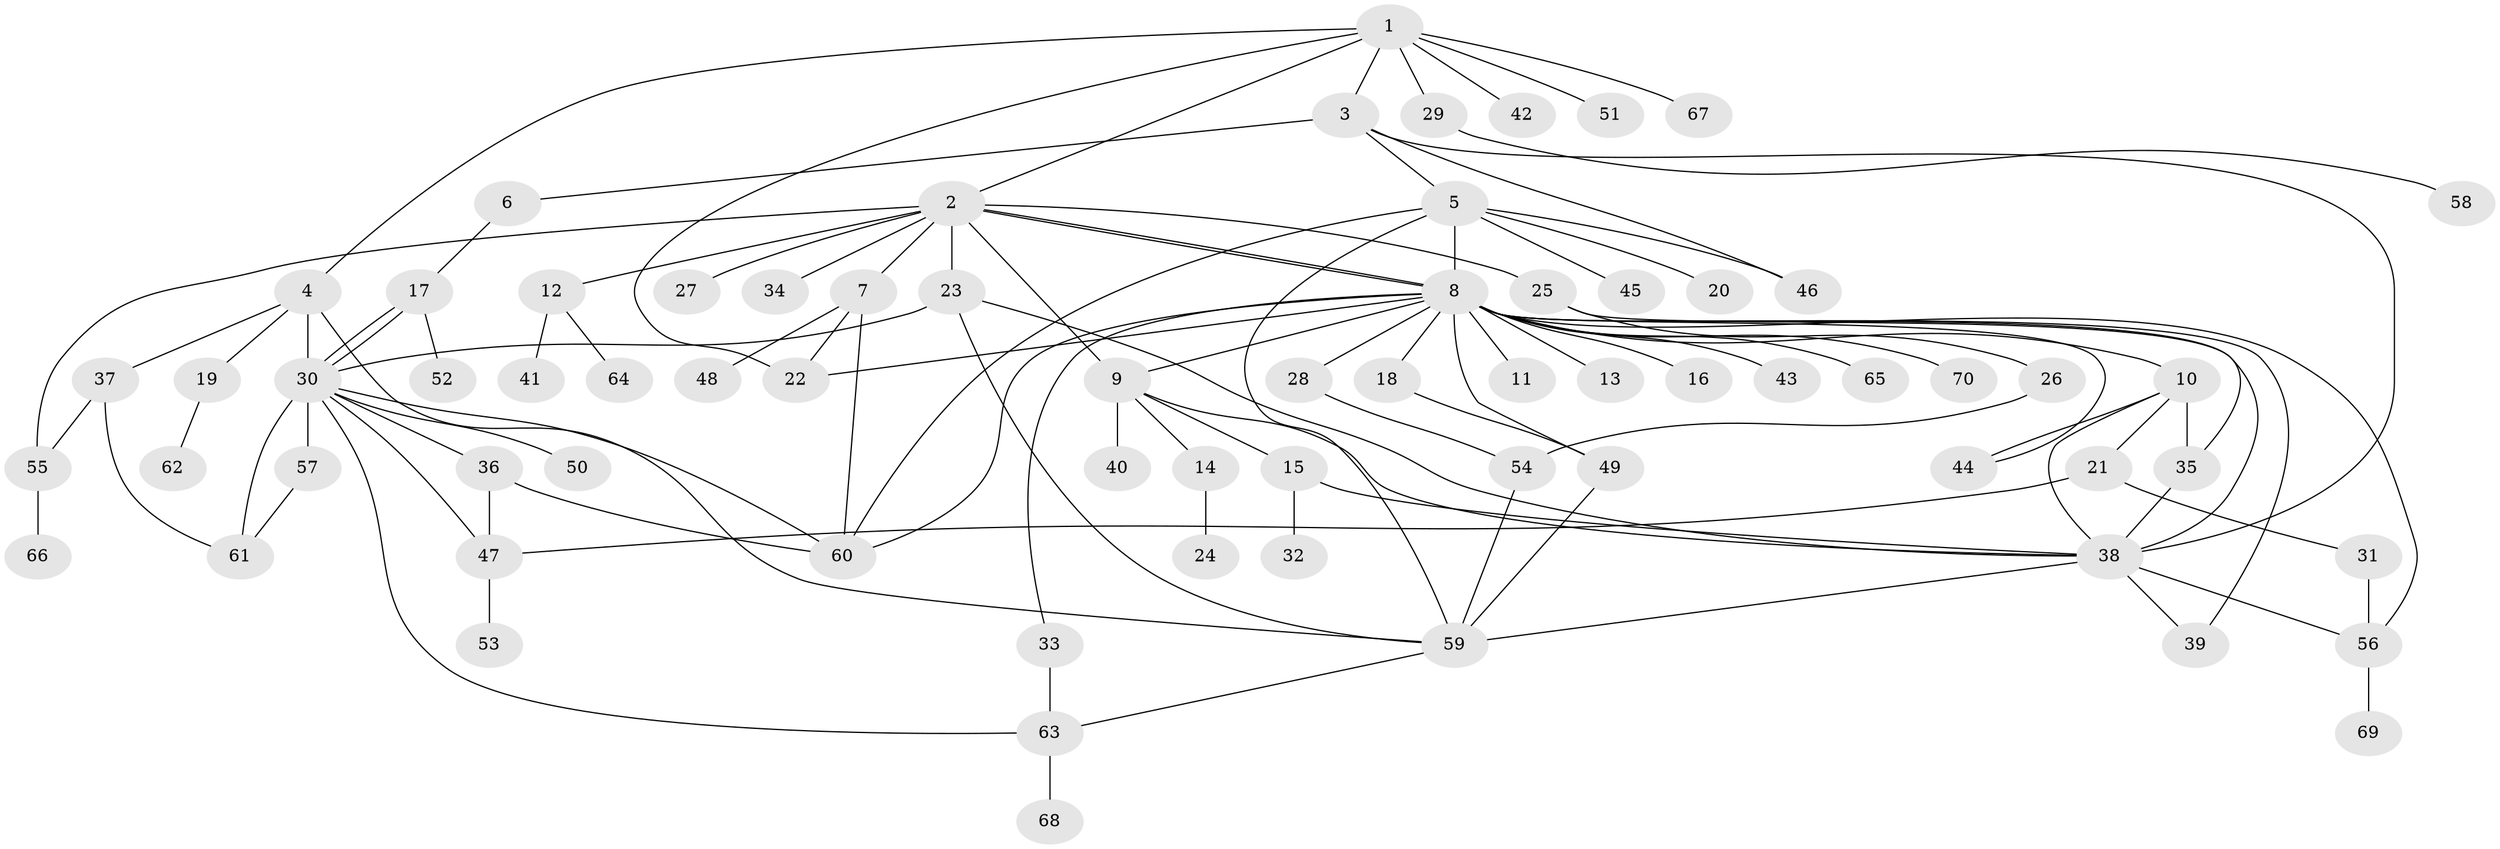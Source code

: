 // coarse degree distribution, {1: 0.9047619047619048, 4: 0.047619047619047616, 17: 0.047619047619047616}
// Generated by graph-tools (version 1.1) at 2025/50/03/04/25 21:50:36]
// undirected, 70 vertices, 107 edges
graph export_dot {
graph [start="1"]
  node [color=gray90,style=filled];
  1;
  2;
  3;
  4;
  5;
  6;
  7;
  8;
  9;
  10;
  11;
  12;
  13;
  14;
  15;
  16;
  17;
  18;
  19;
  20;
  21;
  22;
  23;
  24;
  25;
  26;
  27;
  28;
  29;
  30;
  31;
  32;
  33;
  34;
  35;
  36;
  37;
  38;
  39;
  40;
  41;
  42;
  43;
  44;
  45;
  46;
  47;
  48;
  49;
  50;
  51;
  52;
  53;
  54;
  55;
  56;
  57;
  58;
  59;
  60;
  61;
  62;
  63;
  64;
  65;
  66;
  67;
  68;
  69;
  70;
  1 -- 2;
  1 -- 3;
  1 -- 4;
  1 -- 22;
  1 -- 29;
  1 -- 42;
  1 -- 51;
  1 -- 67;
  2 -- 7;
  2 -- 8;
  2 -- 8;
  2 -- 9;
  2 -- 12;
  2 -- 23;
  2 -- 25;
  2 -- 27;
  2 -- 34;
  2 -- 55;
  3 -- 5;
  3 -- 6;
  3 -- 38;
  3 -- 46;
  4 -- 19;
  4 -- 30;
  4 -- 37;
  4 -- 59;
  5 -- 8;
  5 -- 20;
  5 -- 45;
  5 -- 46;
  5 -- 59;
  5 -- 60;
  6 -- 17;
  7 -- 22;
  7 -- 48;
  7 -- 60;
  8 -- 9;
  8 -- 10;
  8 -- 11;
  8 -- 13;
  8 -- 16;
  8 -- 18;
  8 -- 22;
  8 -- 28;
  8 -- 33;
  8 -- 38;
  8 -- 39;
  8 -- 43;
  8 -- 44;
  8 -- 49;
  8 -- 56;
  8 -- 60;
  8 -- 65;
  8 -- 70;
  9 -- 14;
  9 -- 15;
  9 -- 38;
  9 -- 40;
  10 -- 21;
  10 -- 35;
  10 -- 38;
  10 -- 44;
  12 -- 41;
  12 -- 64;
  14 -- 24;
  15 -- 32;
  15 -- 38;
  17 -- 30;
  17 -- 30;
  17 -- 52;
  18 -- 49;
  19 -- 62;
  21 -- 31;
  21 -- 47;
  23 -- 30;
  23 -- 38;
  23 -- 59;
  25 -- 26;
  25 -- 35;
  26 -- 54;
  28 -- 54;
  29 -- 58;
  30 -- 36;
  30 -- 47;
  30 -- 50;
  30 -- 57;
  30 -- 60;
  30 -- 61;
  30 -- 63;
  31 -- 56;
  33 -- 63;
  35 -- 38;
  36 -- 47;
  36 -- 60;
  37 -- 55;
  37 -- 61;
  38 -- 39;
  38 -- 56;
  38 -- 59;
  47 -- 53;
  49 -- 59;
  54 -- 59;
  55 -- 66;
  56 -- 69;
  57 -- 61;
  59 -- 63;
  63 -- 68;
}
